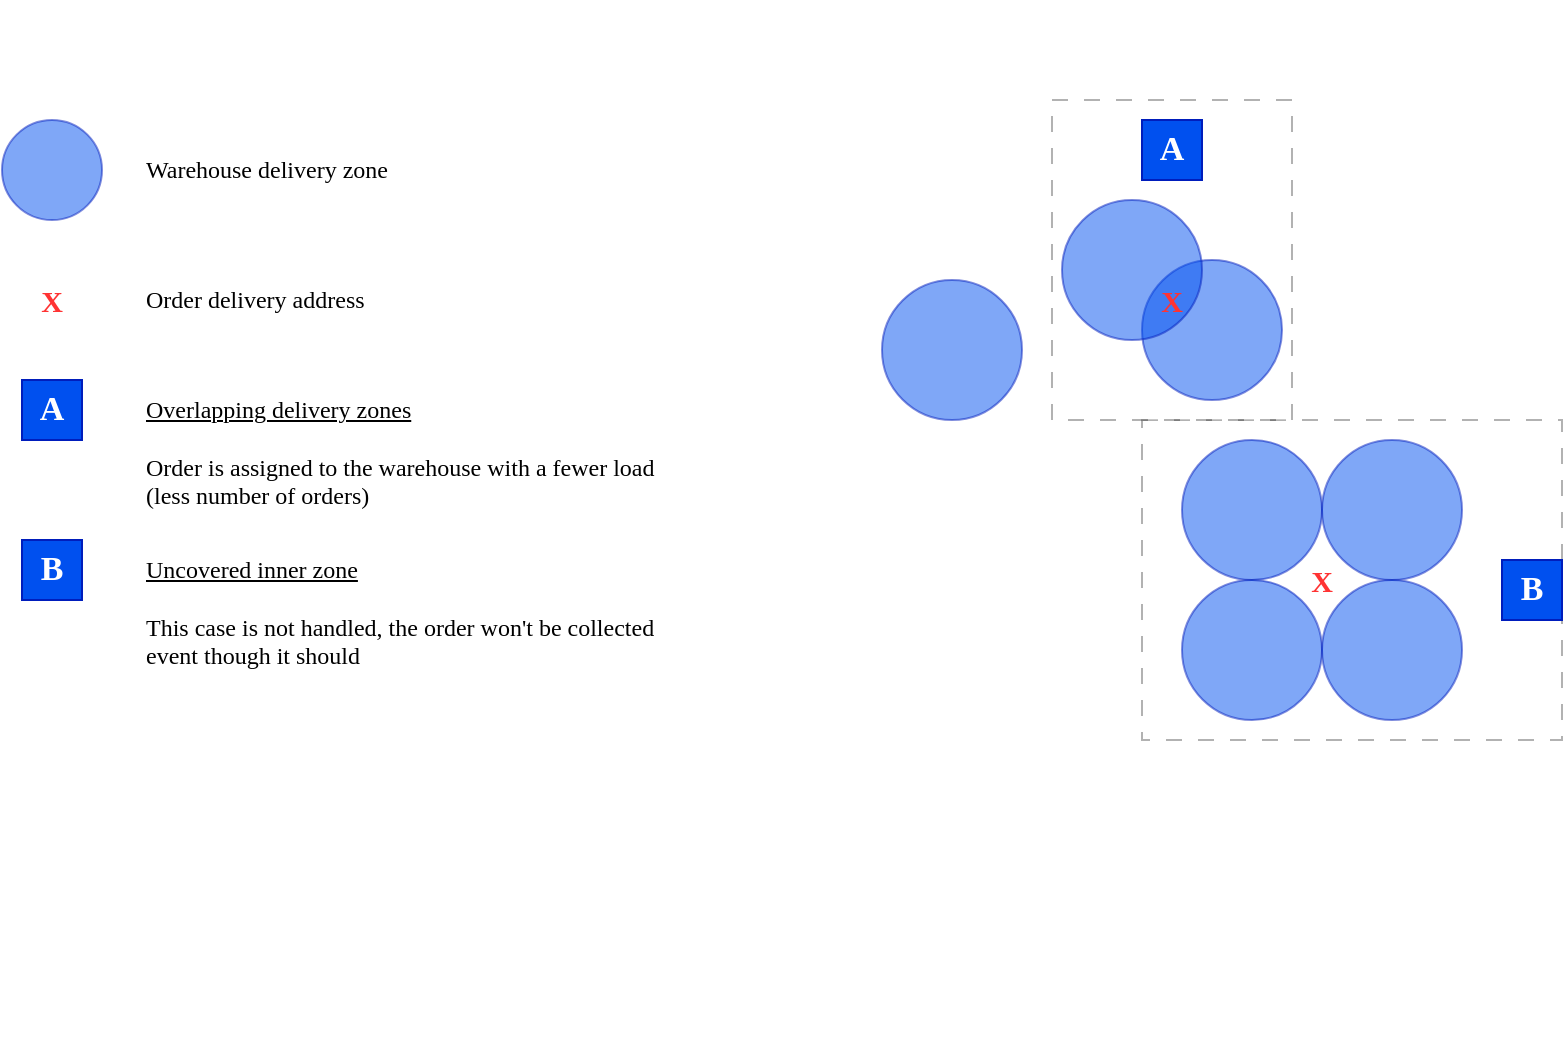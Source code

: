 <mxfile version="24.4.0" type="device">
  <diagram name="Page-1" id="D-AMVOKRyVGtKkAoWxTw">
    <mxGraphModel dx="1490" dy="740" grid="1" gridSize="10" guides="1" tooltips="1" connect="1" arrows="1" fold="1" page="1" pageScale="1" pageWidth="850" pageHeight="1100" math="0" shadow="0">
      <root>
        <mxCell id="0" />
        <mxCell id="1" parent="0" />
        <mxCell id="TPPXlGjxM-w9M1TLqtOh-4" value="" style="shape=image;imageAspect=0;aspect=fixed;verticalLabelPosition=bottom;verticalAlign=top;image=https://www.holidayhomestuscany.com/images/mappa-toscana-citta.jpg;" vertex="1" parent="1">
          <mxGeometry x="436" width="414" height="520" as="geometry" />
        </mxCell>
        <mxCell id="TPPXlGjxM-w9M1TLqtOh-16" value="" style="rounded=0;whiteSpace=wrap;html=1;dashed=1;dashPattern=8 8;opacity=30;" vertex="1" parent="1">
          <mxGeometry x="640" y="210" width="210" height="160" as="geometry" />
        </mxCell>
        <mxCell id="TPPXlGjxM-w9M1TLqtOh-15" value="" style="rounded=0;whiteSpace=wrap;html=1;dashed=1;dashPattern=8 8;opacity=30;" vertex="1" parent="1">
          <mxGeometry x="595" y="50" width="120" height="160" as="geometry" />
        </mxCell>
        <mxCell id="TPPXlGjxM-w9M1TLqtOh-1" value="" style="ellipse;whiteSpace=wrap;html=1;aspect=fixed;opacity=50;fillColor=#0050ef;strokeColor=#001DBC;fontColor=#ffffff;" vertex="1" parent="1">
          <mxGeometry x="510" y="140" width="70" height="70" as="geometry" />
        </mxCell>
        <mxCell id="TPPXlGjxM-w9M1TLqtOh-5" value="" style="ellipse;whiteSpace=wrap;html=1;aspect=fixed;opacity=50;fillColor=#0050ef;strokeColor=#001DBC;fontColor=#ffffff;" vertex="1" parent="1">
          <mxGeometry x="640" y="130" width="70" height="70" as="geometry" />
        </mxCell>
        <mxCell id="TPPXlGjxM-w9M1TLqtOh-6" value="" style="ellipse;whiteSpace=wrap;html=1;aspect=fixed;opacity=50;fillColor=#0050ef;strokeColor=#001DBC;fontColor=#ffffff;" vertex="1" parent="1">
          <mxGeometry x="600" y="100" width="70" height="70" as="geometry" />
        </mxCell>
        <mxCell id="TPPXlGjxM-w9M1TLqtOh-8" value="" style="ellipse;whiteSpace=wrap;html=1;aspect=fixed;opacity=50;fillColor=#0050ef;strokeColor=#001DBC;fontColor=#ffffff;" vertex="1" parent="1">
          <mxGeometry x="660" y="220" width="70" height="70" as="geometry" />
        </mxCell>
        <mxCell id="TPPXlGjxM-w9M1TLqtOh-9" value="" style="ellipse;whiteSpace=wrap;html=1;aspect=fixed;opacity=50;fillColor=#0050ef;strokeColor=#001DBC;fontColor=#ffffff;" vertex="1" parent="1">
          <mxGeometry x="730" y="220" width="70" height="70" as="geometry" />
        </mxCell>
        <mxCell id="TPPXlGjxM-w9M1TLqtOh-10" value="" style="ellipse;whiteSpace=wrap;html=1;aspect=fixed;opacity=50;fillColor=#0050ef;strokeColor=#001DBC;fontColor=#ffffff;" vertex="1" parent="1">
          <mxGeometry x="660" y="290" width="70" height="70" as="geometry" />
        </mxCell>
        <mxCell id="TPPXlGjxM-w9M1TLqtOh-11" value="" style="ellipse;whiteSpace=wrap;html=1;aspect=fixed;opacity=50;fillColor=#0050ef;strokeColor=#001DBC;fontColor=#ffffff;" vertex="1" parent="1">
          <mxGeometry x="730" y="290" width="70" height="70" as="geometry" />
        </mxCell>
        <mxCell id="TPPXlGjxM-w9M1TLqtOh-12" value="" style="ellipse;whiteSpace=wrap;html=1;aspect=fixed;opacity=50;fillColor=#0050ef;strokeColor=#001DBC;fontColor=#ffffff;" vertex="1" parent="1">
          <mxGeometry x="70" y="60" width="50" height="50" as="geometry" />
        </mxCell>
        <mxCell id="TPPXlGjxM-w9M1TLqtOh-13" value="Warehouse delivery zone" style="text;html=1;align=left;verticalAlign=middle;whiteSpace=wrap;rounded=0;fontSize=12;fontFamily=Verdana;" vertex="1" parent="1">
          <mxGeometry x="140" y="70" width="270" height="30" as="geometry" />
        </mxCell>
        <mxCell id="TPPXlGjxM-w9M1TLqtOh-14" value="A" style="text;html=1;align=center;verticalAlign=middle;whiteSpace=wrap;rounded=0;fontFamily=Verdana;fontStyle=1;fontSize=17;fillColor=#0050ef;fontColor=#ffffff;strokeColor=#001DBC;" vertex="1" parent="1">
          <mxGeometry x="640" y="60" width="30" height="30" as="geometry" />
        </mxCell>
        <mxCell id="TPPXlGjxM-w9M1TLqtOh-17" value="B" style="text;html=1;align=center;verticalAlign=middle;whiteSpace=wrap;rounded=0;fontFamily=Verdana;fontStyle=1;fontSize=17;fillColor=#0050ef;fontColor=#ffffff;strokeColor=#001DBC;" vertex="1" parent="1">
          <mxGeometry x="820" y="280" width="30" height="30" as="geometry" />
        </mxCell>
        <mxCell id="TPPXlGjxM-w9M1TLqtOh-18" value="A" style="text;html=1;align=center;verticalAlign=middle;whiteSpace=wrap;rounded=0;fontFamily=Verdana;fontStyle=1;fontSize=17;fillColor=#0050ef;fontColor=#ffffff;strokeColor=#001DBC;" vertex="1" parent="1">
          <mxGeometry x="80" y="190" width="30" height="30" as="geometry" />
        </mxCell>
        <mxCell id="TPPXlGjxM-w9M1TLqtOh-19" value="&lt;u&gt;Overlapping delivery zones&lt;/u&gt;" style="text;html=1;align=left;verticalAlign=middle;whiteSpace=wrap;rounded=0;fontSize=12;fontFamily=Verdana;" vertex="1" parent="1">
          <mxGeometry x="140" y="190" width="270" height="30" as="geometry" />
        </mxCell>
        <mxCell id="TPPXlGjxM-w9M1TLqtOh-20" value="&lt;div&gt;&lt;span&gt;Order is assigned to the warehouse with a fewer load (less number of orders)&lt;br&gt;&lt;/span&gt;&lt;/div&gt;&lt;div&gt;&lt;span&gt;&lt;br&gt;&lt;/span&gt;&lt;/div&gt;" style="text;html=1;align=left;verticalAlign=top;whiteSpace=wrap;rounded=0;fontSize=12;fontFamily=Verdana;fontStyle=0" vertex="1" parent="1">
          <mxGeometry x="140" y="220" width="270" height="40" as="geometry" />
        </mxCell>
        <mxCell id="TPPXlGjxM-w9M1TLqtOh-21" value="B" style="text;html=1;align=center;verticalAlign=middle;whiteSpace=wrap;rounded=0;fontFamily=Verdana;fontStyle=1;fontSize=17;fillColor=#0050ef;fontColor=#ffffff;strokeColor=#001DBC;" vertex="1" parent="1">
          <mxGeometry x="80" y="270" width="30" height="30" as="geometry" />
        </mxCell>
        <mxCell id="TPPXlGjxM-w9M1TLqtOh-22" value="&lt;u&gt;Uncovered inner zone&lt;br&gt;&lt;/u&gt;" style="text;html=1;align=left;verticalAlign=middle;whiteSpace=wrap;rounded=0;fontSize=12;fontFamily=Verdana;" vertex="1" parent="1">
          <mxGeometry x="140" y="270" width="270" height="30" as="geometry" />
        </mxCell>
        <mxCell id="TPPXlGjxM-w9M1TLqtOh-23" value="This case is not handled, the order won&#39;t be collected event though it should " style="text;html=1;align=left;verticalAlign=top;whiteSpace=wrap;rounded=0;fontSize=12;fontFamily=Verdana;fontStyle=0" vertex="1" parent="1">
          <mxGeometry x="140" y="300" width="270" height="50" as="geometry" />
        </mxCell>
        <mxCell id="TPPXlGjxM-w9M1TLqtOh-24" value="X" style="text;html=1;align=center;verticalAlign=middle;whiteSpace=wrap;rounded=0;fontFamily=Verdana;fontStyle=1;fontColor=#FF3333;fontSize=15;" vertex="1" parent="1">
          <mxGeometry x="645" y="140" width="20" height="20" as="geometry" />
        </mxCell>
        <mxCell id="TPPXlGjxM-w9M1TLqtOh-26" value="X" style="text;html=1;align=center;verticalAlign=middle;whiteSpace=wrap;rounded=0;fontFamily=Verdana;fontStyle=1;fontColor=#FF3333;fontSize=15;" vertex="1" parent="1">
          <mxGeometry x="720" y="280" width="20" height="20" as="geometry" />
        </mxCell>
        <mxCell id="TPPXlGjxM-w9M1TLqtOh-27" value="X" style="text;html=1;align=center;verticalAlign=middle;whiteSpace=wrap;rounded=0;fontFamily=Verdana;fontStyle=1;fontColor=#FF3333;fontSize=15;" vertex="1" parent="1">
          <mxGeometry x="85" y="140" width="20" height="20" as="geometry" />
        </mxCell>
        <mxCell id="TPPXlGjxM-w9M1TLqtOh-28" value="Order delivery address" style="text;html=1;align=left;verticalAlign=middle;whiteSpace=wrap;rounded=0;fontSize=12;fontFamily=Verdana;" vertex="1" parent="1">
          <mxGeometry x="140" y="135" width="270" height="30" as="geometry" />
        </mxCell>
      </root>
    </mxGraphModel>
  </diagram>
</mxfile>
